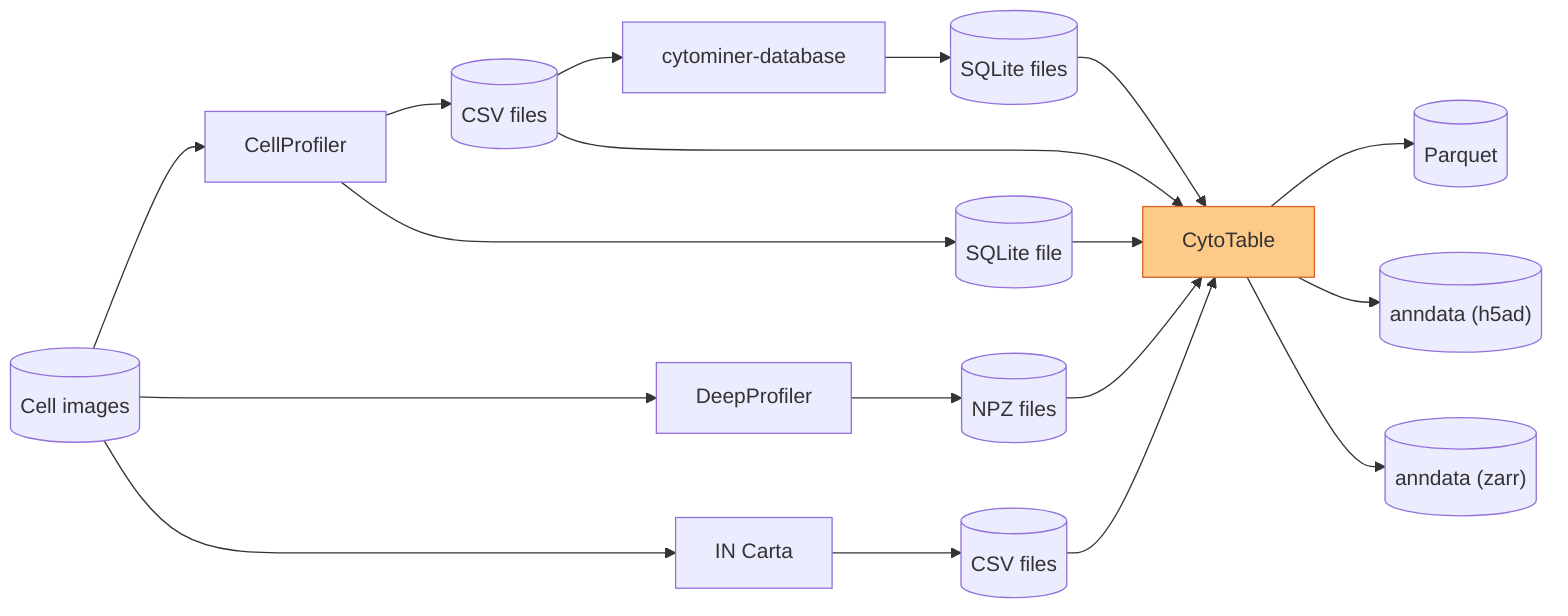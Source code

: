 flowchart LR

    images[(Cell images)]
    CellProfiler
    csv[(CSV files)]
    DeepProfiler
    npz[(NPZ files)]
    cytominer-database
    sqlite[(SQLite files)]
    cp_sqlite[(SQLite file)]
    in_carta[IN Carta]
    ic_csv[(CSV files)]
    parquet[(Parquet)]
    anndata_h5[("anndata (h5ad)")]
    anndata_zarr[("anndata (zarr)")]
    CytoTable

    images --> CellProfiler
    images --> DeepProfiler
     images --> in_carta
    CellProfiler --> csv
    CellProfiler --> cp_sqlite
    DeepProfiler --> npz
    csv --> cytominer-database
    cytominer-database --> sqlite
    in_carta --> ic_csv
    csv --> CytoTable
    npz --> CytoTable
    sqlite --> CytoTable
    cp_sqlite --> CytoTable
    ic_csv --> CytoTable
    CytoTable --> parquet
    CytoTable --> anndata_h5
    CytoTable --> anndata_zarr

    style CytoTable fill:#FDCA88,stroke:#D96026;